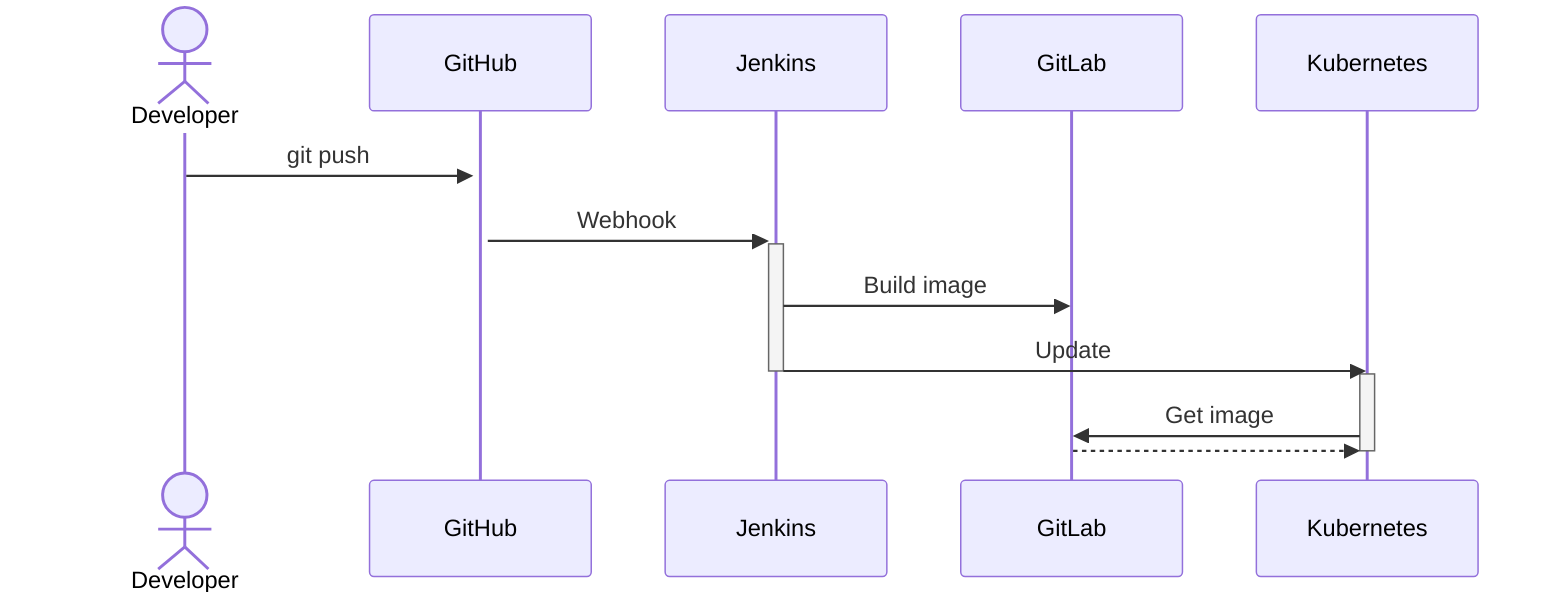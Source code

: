 sequenceDiagram
    actor Developer
    Developer->>+GitHub: git push
    GitHub->>+Jenkins: Webhook
    Jenkins->>GitLab: Build image
    Jenkins->>-Kubernetes: Update
    activate Kubernetes
    Kubernetes->>GitLab: Get image
    GitLab-->>Kubernetes: 
    deactivate Kubernetes